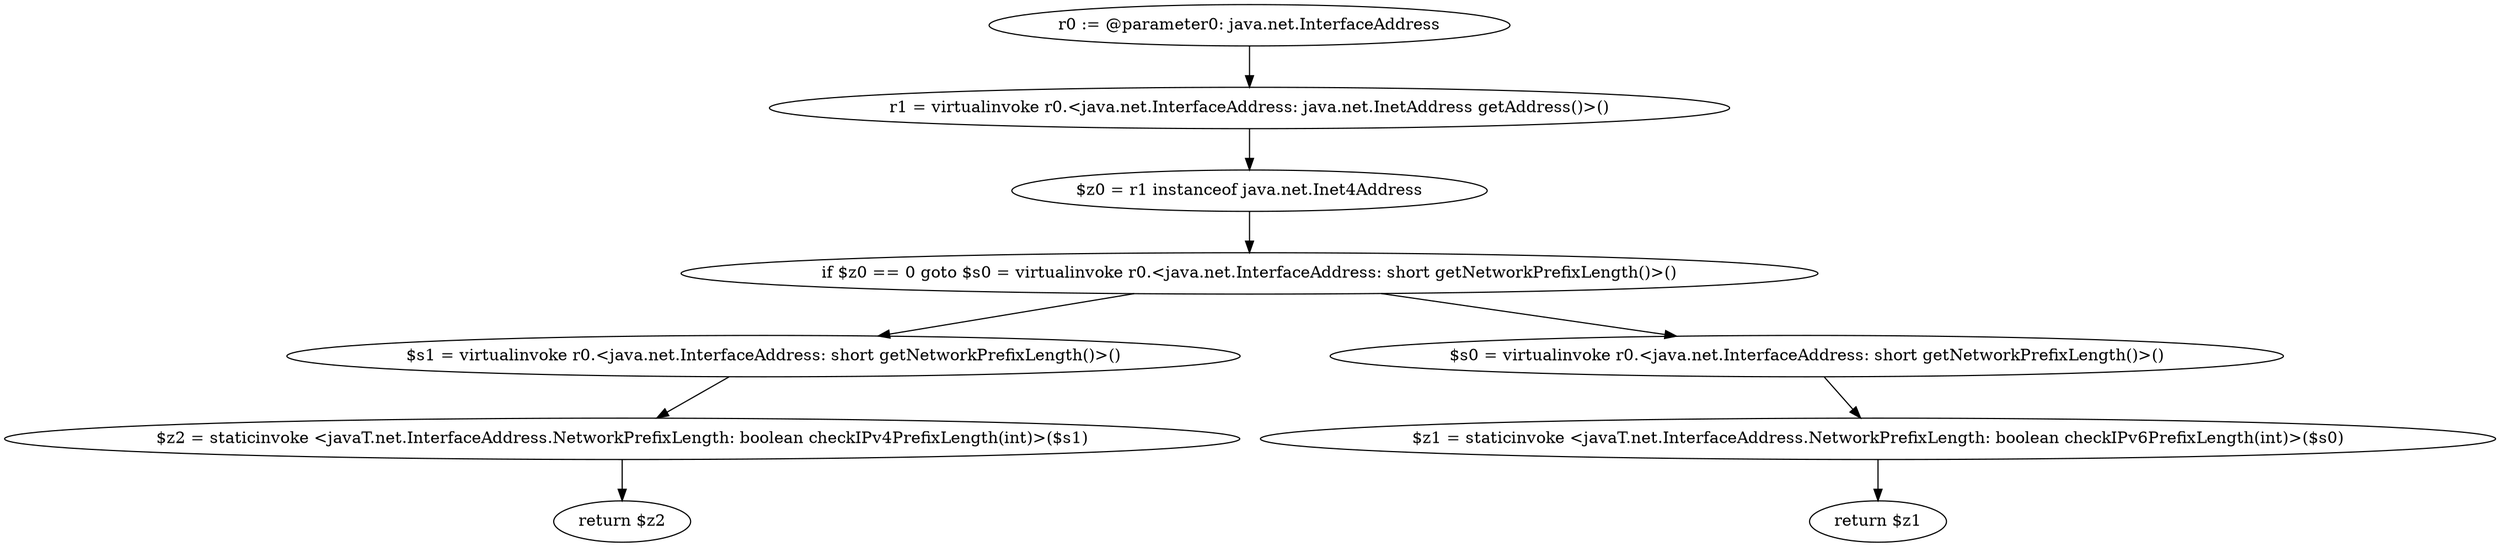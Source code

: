digraph "unitGraph" {
    "r0 := @parameter0: java.net.InterfaceAddress"
    "r1 = virtualinvoke r0.<java.net.InterfaceAddress: java.net.InetAddress getAddress()>()"
    "$z0 = r1 instanceof java.net.Inet4Address"
    "if $z0 == 0 goto $s0 = virtualinvoke r0.<java.net.InterfaceAddress: short getNetworkPrefixLength()>()"
    "$s1 = virtualinvoke r0.<java.net.InterfaceAddress: short getNetworkPrefixLength()>()"
    "$z2 = staticinvoke <javaT.net.InterfaceAddress.NetworkPrefixLength: boolean checkIPv4PrefixLength(int)>($s1)"
    "return $z2"
    "$s0 = virtualinvoke r0.<java.net.InterfaceAddress: short getNetworkPrefixLength()>()"
    "$z1 = staticinvoke <javaT.net.InterfaceAddress.NetworkPrefixLength: boolean checkIPv6PrefixLength(int)>($s0)"
    "return $z1"
    "r0 := @parameter0: java.net.InterfaceAddress"->"r1 = virtualinvoke r0.<java.net.InterfaceAddress: java.net.InetAddress getAddress()>()";
    "r1 = virtualinvoke r0.<java.net.InterfaceAddress: java.net.InetAddress getAddress()>()"->"$z0 = r1 instanceof java.net.Inet4Address";
    "$z0 = r1 instanceof java.net.Inet4Address"->"if $z0 == 0 goto $s0 = virtualinvoke r0.<java.net.InterfaceAddress: short getNetworkPrefixLength()>()";
    "if $z0 == 0 goto $s0 = virtualinvoke r0.<java.net.InterfaceAddress: short getNetworkPrefixLength()>()"->"$s1 = virtualinvoke r0.<java.net.InterfaceAddress: short getNetworkPrefixLength()>()";
    "if $z0 == 0 goto $s0 = virtualinvoke r0.<java.net.InterfaceAddress: short getNetworkPrefixLength()>()"->"$s0 = virtualinvoke r0.<java.net.InterfaceAddress: short getNetworkPrefixLength()>()";
    "$s1 = virtualinvoke r0.<java.net.InterfaceAddress: short getNetworkPrefixLength()>()"->"$z2 = staticinvoke <javaT.net.InterfaceAddress.NetworkPrefixLength: boolean checkIPv4PrefixLength(int)>($s1)";
    "$z2 = staticinvoke <javaT.net.InterfaceAddress.NetworkPrefixLength: boolean checkIPv4PrefixLength(int)>($s1)"->"return $z2";
    "$s0 = virtualinvoke r0.<java.net.InterfaceAddress: short getNetworkPrefixLength()>()"->"$z1 = staticinvoke <javaT.net.InterfaceAddress.NetworkPrefixLength: boolean checkIPv6PrefixLength(int)>($s0)";
    "$z1 = staticinvoke <javaT.net.InterfaceAddress.NetworkPrefixLength: boolean checkIPv6PrefixLength(int)>($s0)"->"return $z1";
}
